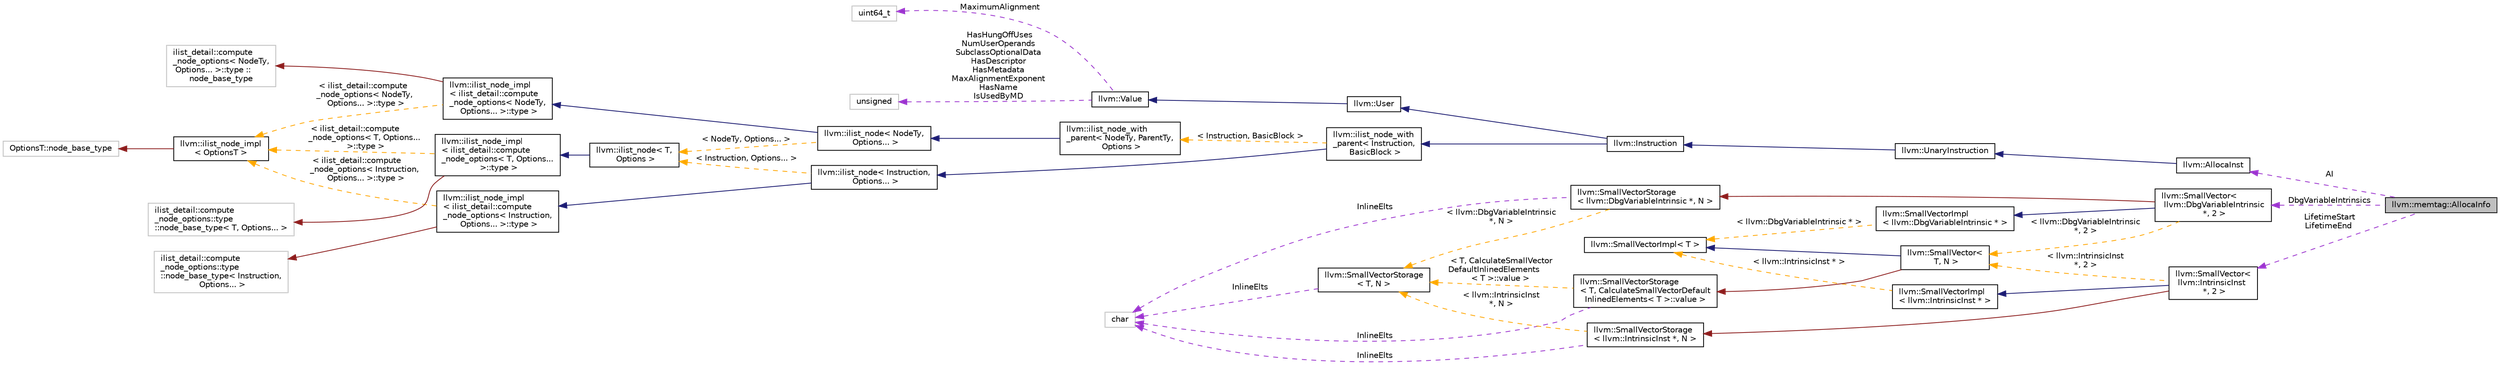 digraph "llvm::memtag::AllocaInfo"
{
 // LATEX_PDF_SIZE
  bgcolor="transparent";
  edge [fontname="Helvetica",fontsize="10",labelfontname="Helvetica",labelfontsize="10"];
  node [fontname="Helvetica",fontsize="10",shape=record];
  rankdir="LR";
  Node1 [label="llvm::memtag::AllocaInfo",height=0.2,width=0.4,color="black", fillcolor="grey75", style="filled", fontcolor="black",tooltip=" "];
  Node2 -> Node1 [dir="back",color="darkorchid3",fontsize="10",style="dashed",label=" AI" ,fontname="Helvetica"];
  Node2 [label="llvm::AllocaInst",height=0.2,width=0.4,color="black",URL="$classllvm_1_1AllocaInst.html",tooltip="an instruction to allocate memory on the stack"];
  Node3 -> Node2 [dir="back",color="midnightblue",fontsize="10",style="solid",fontname="Helvetica"];
  Node3 [label="llvm::UnaryInstruction",height=0.2,width=0.4,color="black",URL="$classllvm_1_1UnaryInstruction.html",tooltip=" "];
  Node4 -> Node3 [dir="back",color="midnightblue",fontsize="10",style="solid",fontname="Helvetica"];
  Node4 [label="llvm::Instruction",height=0.2,width=0.4,color="black",URL="$classllvm_1_1Instruction.html",tooltip=" "];
  Node5 -> Node4 [dir="back",color="midnightblue",fontsize="10",style="solid",fontname="Helvetica"];
  Node5 [label="llvm::User",height=0.2,width=0.4,color="black",URL="$classllvm_1_1User.html",tooltip=" "];
  Node6 -> Node5 [dir="back",color="midnightblue",fontsize="10",style="solid",fontname="Helvetica"];
  Node6 [label="llvm::Value",height=0.2,width=0.4,color="black",URL="$classllvm_1_1Value.html",tooltip="LLVM Value Representation."];
  Node7 -> Node6 [dir="back",color="darkorchid3",fontsize="10",style="dashed",label=" MaximumAlignment" ,fontname="Helvetica"];
  Node7 [label="uint64_t",height=0.2,width=0.4,color="grey75",tooltip=" "];
  Node8 -> Node6 [dir="back",color="darkorchid3",fontsize="10",style="dashed",label=" HasHungOffUses\nNumUserOperands\nSubclassOptionalData\nHasDescriptor\nHasMetadata\nMaxAlignmentExponent\nHasName\nIsUsedByMD" ,fontname="Helvetica"];
  Node8 [label="unsigned",height=0.2,width=0.4,color="grey75",tooltip=" "];
  Node9 -> Node4 [dir="back",color="midnightblue",fontsize="10",style="solid",fontname="Helvetica"];
  Node9 [label="llvm::ilist_node_with\l_parent\< Instruction,\l BasicBlock \>",height=0.2,width=0.4,color="black",URL="$classllvm_1_1ilist__node__with__parent.html",tooltip=" "];
  Node10 -> Node9 [dir="back",color="midnightblue",fontsize="10",style="solid",fontname="Helvetica"];
  Node10 [label="llvm::ilist_node\< Instruction,\l Options... \>",height=0.2,width=0.4,color="black",URL="$classllvm_1_1ilist__node.html",tooltip=" "];
  Node11 -> Node10 [dir="back",color="midnightblue",fontsize="10",style="solid",fontname="Helvetica"];
  Node11 [label="llvm::ilist_node_impl\l\< ilist_detail::compute\l_node_options\< Instruction,\l Options... \>::type \>",height=0.2,width=0.4,color="black",URL="$classllvm_1_1ilist__node__impl.html",tooltip=" "];
  Node12 -> Node11 [dir="back",color="firebrick4",fontsize="10",style="solid",fontname="Helvetica"];
  Node12 [label="ilist_detail::compute\l_node_options::type \l::node_base_type\< Instruction,\l Options... \>",height=0.2,width=0.4,color="grey75",tooltip=" "];
  Node13 -> Node11 [dir="back",color="orange",fontsize="10",style="dashed",label=" \< ilist_detail::compute\l_node_options\< Instruction,\l Options... \>::type \>" ,fontname="Helvetica"];
  Node13 [label="llvm::ilist_node_impl\l\< OptionsT \>",height=0.2,width=0.4,color="black",URL="$classllvm_1_1ilist__node__impl.html",tooltip="Implementation for an ilist node."];
  Node14 -> Node13 [dir="back",color="firebrick4",fontsize="10",style="solid",fontname="Helvetica"];
  Node14 [label="OptionsT::node_base_type",height=0.2,width=0.4,color="grey75",tooltip=" "];
  Node15 -> Node10 [dir="back",color="orange",fontsize="10",style="dashed",label=" \< Instruction, Options... \>" ,fontname="Helvetica"];
  Node15 [label="llvm::ilist_node\< T,\l Options \>",height=0.2,width=0.4,color="black",URL="$classllvm_1_1ilist__node.html",tooltip=" "];
  Node16 -> Node15 [dir="back",color="midnightblue",fontsize="10",style="solid",fontname="Helvetica"];
  Node16 [label="llvm::ilist_node_impl\l\< ilist_detail::compute\l_node_options\< T, Options...\l \>::type \>",height=0.2,width=0.4,color="black",URL="$classllvm_1_1ilist__node__impl.html",tooltip=" "];
  Node17 -> Node16 [dir="back",color="firebrick4",fontsize="10",style="solid",fontname="Helvetica"];
  Node17 [label="ilist_detail::compute\l_node_options::type \l::node_base_type\< T, Options... \>",height=0.2,width=0.4,color="grey75",tooltip=" "];
  Node13 -> Node16 [dir="back",color="orange",fontsize="10",style="dashed",label=" \< ilist_detail::compute\l_node_options\< T, Options...\l \>::type \>" ,fontname="Helvetica"];
  Node18 -> Node9 [dir="back",color="orange",fontsize="10",style="dashed",label=" \< Instruction, BasicBlock \>" ,fontname="Helvetica"];
  Node18 [label="llvm::ilist_node_with\l_parent\< NodeTy, ParentTy,\l Options \>",height=0.2,width=0.4,color="black",URL="$classllvm_1_1ilist__node__with__parent.html",tooltip="An ilist node that can access its parent list."];
  Node19 -> Node18 [dir="back",color="midnightblue",fontsize="10",style="solid",fontname="Helvetica"];
  Node19 [label="llvm::ilist_node\< NodeTy,\l Options... \>",height=0.2,width=0.4,color="black",URL="$classllvm_1_1ilist__node.html",tooltip=" "];
  Node20 -> Node19 [dir="back",color="midnightblue",fontsize="10",style="solid",fontname="Helvetica"];
  Node20 [label="llvm::ilist_node_impl\l\< ilist_detail::compute\l_node_options\< NodeTy,\l Options... \>::type \>",height=0.2,width=0.4,color="black",URL="$classllvm_1_1ilist__node__impl.html",tooltip=" "];
  Node21 -> Node20 [dir="back",color="firebrick4",fontsize="10",style="solid",fontname="Helvetica"];
  Node21 [label="ilist_detail::compute\l_node_options\< NodeTy,\l Options... \>::type ::\lnode_base_type",height=0.2,width=0.4,color="grey75",tooltip=" "];
  Node13 -> Node20 [dir="back",color="orange",fontsize="10",style="dashed",label=" \< ilist_detail::compute\l_node_options\< NodeTy,\l Options... \>::type \>" ,fontname="Helvetica"];
  Node15 -> Node19 [dir="back",color="orange",fontsize="10",style="dashed",label=" \< NodeTy, Options... \>" ,fontname="Helvetica"];
  Node22 -> Node1 [dir="back",color="darkorchid3",fontsize="10",style="dashed",label=" DbgVariableIntrinsics" ,fontname="Helvetica"];
  Node22 [label="llvm::SmallVector\<\l llvm::DbgVariableIntrinsic\l *, 2 \>",height=0.2,width=0.4,color="black",URL="$classllvm_1_1SmallVector.html",tooltip=" "];
  Node23 -> Node22 [dir="back",color="midnightblue",fontsize="10",style="solid",fontname="Helvetica"];
  Node23 [label="llvm::SmallVectorImpl\l\< llvm::DbgVariableIntrinsic * \>",height=0.2,width=0.4,color="black",URL="$classllvm_1_1SmallVectorImpl.html",tooltip=" "];
  Node24 -> Node23 [dir="back",color="orange",fontsize="10",style="dashed",label=" \< llvm::DbgVariableIntrinsic * \>" ,fontname="Helvetica"];
  Node24 [label="llvm::SmallVectorImpl\< T \>",height=0.2,width=0.4,color="black",URL="$classllvm_1_1SmallVectorImpl.html",tooltip="This class consists of common code factored out of the SmallVector class to reduce code duplication b..."];
  Node25 -> Node22 [dir="back",color="firebrick4",fontsize="10",style="solid",fontname="Helvetica"];
  Node25 [label="llvm::SmallVectorStorage\l\< llvm::DbgVariableIntrinsic *, N \>",height=0.2,width=0.4,color="black",URL="$structllvm_1_1SmallVectorStorage.html",tooltip=" "];
  Node26 -> Node25 [dir="back",color="darkorchid3",fontsize="10",style="dashed",label=" InlineElts" ,fontname="Helvetica"];
  Node26 [label="char",height=0.2,width=0.4,color="grey75",tooltip=" "];
  Node27 -> Node25 [dir="back",color="orange",fontsize="10",style="dashed",label=" \< llvm::DbgVariableIntrinsic\l *, N \>" ,fontname="Helvetica"];
  Node27 [label="llvm::SmallVectorStorage\l\< T, N \>",height=0.2,width=0.4,color="black",URL="$structllvm_1_1SmallVectorStorage.html",tooltip="Storage for the SmallVector elements."];
  Node26 -> Node27 [dir="back",color="darkorchid3",fontsize="10",style="dashed",label=" InlineElts" ,fontname="Helvetica"];
  Node28 -> Node22 [dir="back",color="orange",fontsize="10",style="dashed",label=" \< llvm::DbgVariableIntrinsic\l *, 2 \>" ,fontname="Helvetica"];
  Node28 [label="llvm::SmallVector\<\l T, N \>",height=0.2,width=0.4,color="black",URL="$classllvm_1_1SmallVector.html",tooltip="This is a 'vector' (really, a variable-sized array), optimized for the case when the array is small."];
  Node24 -> Node28 [dir="back",color="midnightblue",fontsize="10",style="solid",fontname="Helvetica"];
  Node29 -> Node28 [dir="back",color="firebrick4",fontsize="10",style="solid",fontname="Helvetica"];
  Node29 [label="llvm::SmallVectorStorage\l\< T, CalculateSmallVectorDefault\lInlinedElements\< T \>::value \>",height=0.2,width=0.4,color="black",URL="$structllvm_1_1SmallVectorStorage.html",tooltip=" "];
  Node26 -> Node29 [dir="back",color="darkorchid3",fontsize="10",style="dashed",label=" InlineElts" ,fontname="Helvetica"];
  Node27 -> Node29 [dir="back",color="orange",fontsize="10",style="dashed",label=" \< T, CalculateSmallVector\lDefaultInlinedElements\l\< T \>::value \>" ,fontname="Helvetica"];
  Node30 -> Node1 [dir="back",color="darkorchid3",fontsize="10",style="dashed",label=" LifetimeStart\nLifetimeEnd" ,fontname="Helvetica"];
  Node30 [label="llvm::SmallVector\<\l llvm::IntrinsicInst\l *, 2 \>",height=0.2,width=0.4,color="black",URL="$classllvm_1_1SmallVector.html",tooltip=" "];
  Node31 -> Node30 [dir="back",color="midnightblue",fontsize="10",style="solid",fontname="Helvetica"];
  Node31 [label="llvm::SmallVectorImpl\l\< llvm::IntrinsicInst * \>",height=0.2,width=0.4,color="black",URL="$classllvm_1_1SmallVectorImpl.html",tooltip=" "];
  Node24 -> Node31 [dir="back",color="orange",fontsize="10",style="dashed",label=" \< llvm::IntrinsicInst * \>" ,fontname="Helvetica"];
  Node32 -> Node30 [dir="back",color="firebrick4",fontsize="10",style="solid",fontname="Helvetica"];
  Node32 [label="llvm::SmallVectorStorage\l\< llvm::IntrinsicInst *, N \>",height=0.2,width=0.4,color="black",URL="$structllvm_1_1SmallVectorStorage.html",tooltip=" "];
  Node26 -> Node32 [dir="back",color="darkorchid3",fontsize="10",style="dashed",label=" InlineElts" ,fontname="Helvetica"];
  Node27 -> Node32 [dir="back",color="orange",fontsize="10",style="dashed",label=" \< llvm::IntrinsicInst\l *, N \>" ,fontname="Helvetica"];
  Node28 -> Node30 [dir="back",color="orange",fontsize="10",style="dashed",label=" \< llvm::IntrinsicInst\l *, 2 \>" ,fontname="Helvetica"];
}
